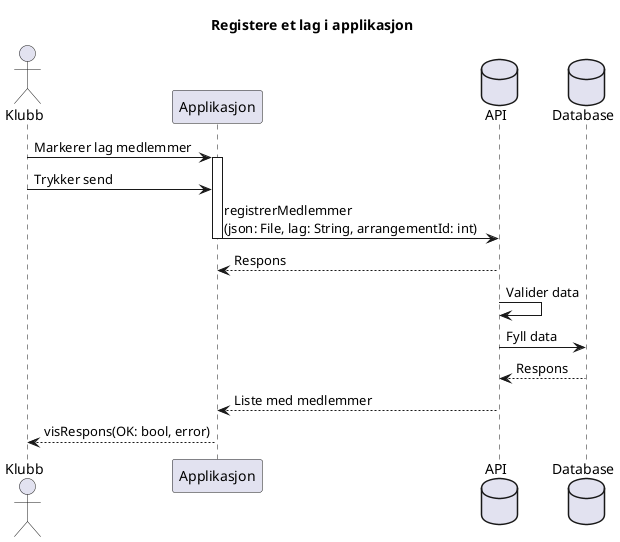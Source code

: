@startuml
title Registere et lag i applikasjon

actor Klubb
participant Applikasjon
database API
database Database

Klubb -> Applikasjon ++ : Markerer lag medlemmer
Klubb -> Applikasjon : Trykker send
Applikasjon -> API -- : registrerMedlemmer\n(json: File, lag: String, arrangementId: int)
return Respons
API -> API: Valider data
API -> Database : Fyll data
return Respons
API --> Applikasjon : Liste med medlemmer
Applikasjon --> Klubb : visRespons(OK: bool, error)
@enduml
